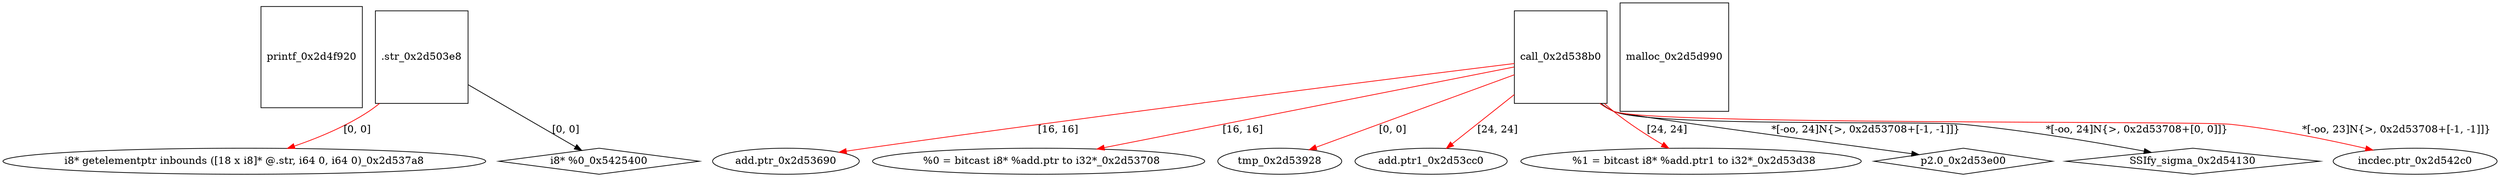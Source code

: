 digraph grafico {
"printf_0x2d4f920" [shape=square];
".str_0x2d503e8" [shape=square];
"add.ptr_0x2d53690" [shape=ellipse];
"call_0x2d538b0" -> "add.ptr_0x2d53690" [label="[16, 16]",color=red];
"  %0 = bitcast i8* %add.ptr to i32*_0x2d53708" [shape=ellipse];
"call_0x2d538b0" -> "  %0 = bitcast i8* %add.ptr to i32*_0x2d53708" [label="[16, 16]",color=red];
"i8* getelementptr inbounds ([18 x i8]* @.str, i64 0, i64 0)_0x2d537a8" [shape=ellipse];
".str_0x2d503e8" -> "i8* getelementptr inbounds ([18 x i8]* @.str, i64 0, i64 0)_0x2d537a8" [label="[0, 0]",color=red];
"call_0x2d538b0" [shape=square];
"tmp_0x2d53928" [shape=ellipse];
"call_0x2d538b0" -> "tmp_0x2d53928" [label="[0, 0]",color=red];
"add.ptr1_0x2d53cc0" [shape=ellipse];
"call_0x2d538b0" -> "add.ptr1_0x2d53cc0" [label="[24, 24]",color=red];
"  %1 = bitcast i8* %add.ptr1 to i32*_0x2d53d38" [shape=ellipse];
"call_0x2d538b0" -> "  %1 = bitcast i8* %add.ptr1 to i32*_0x2d53d38" [label="[24, 24]",color=red];
"p2.0_0x2d53e00" [shape=diamond];
"call_0x2d538b0" -> "p2.0_0x2d53e00" [label="*[-oo, 24]N{>, 0x2d53708+[-1, -1]]}"];
"SSIfy_sigma_0x2d54130" [shape=diamond];
"call_0x2d538b0" -> "SSIfy_sigma_0x2d54130" [label="*[-oo, 24]N{>, 0x2d53708+[0, 0]]}"];
"incdec.ptr_0x2d542c0" [shape=ellipse];
"call_0x2d538b0" -> "incdec.ptr_0x2d542c0" [label="*[-oo, 23]N{>, 0x2d53708+[-1, -1]]}",color=red];
"malloc_0x2d5d990" [shape=square];
"i8* %0_0x5425400" [shape=diamond];
".str_0x2d503e8" -> "i8* %0_0x5425400" [label="[0, 0]"];
}